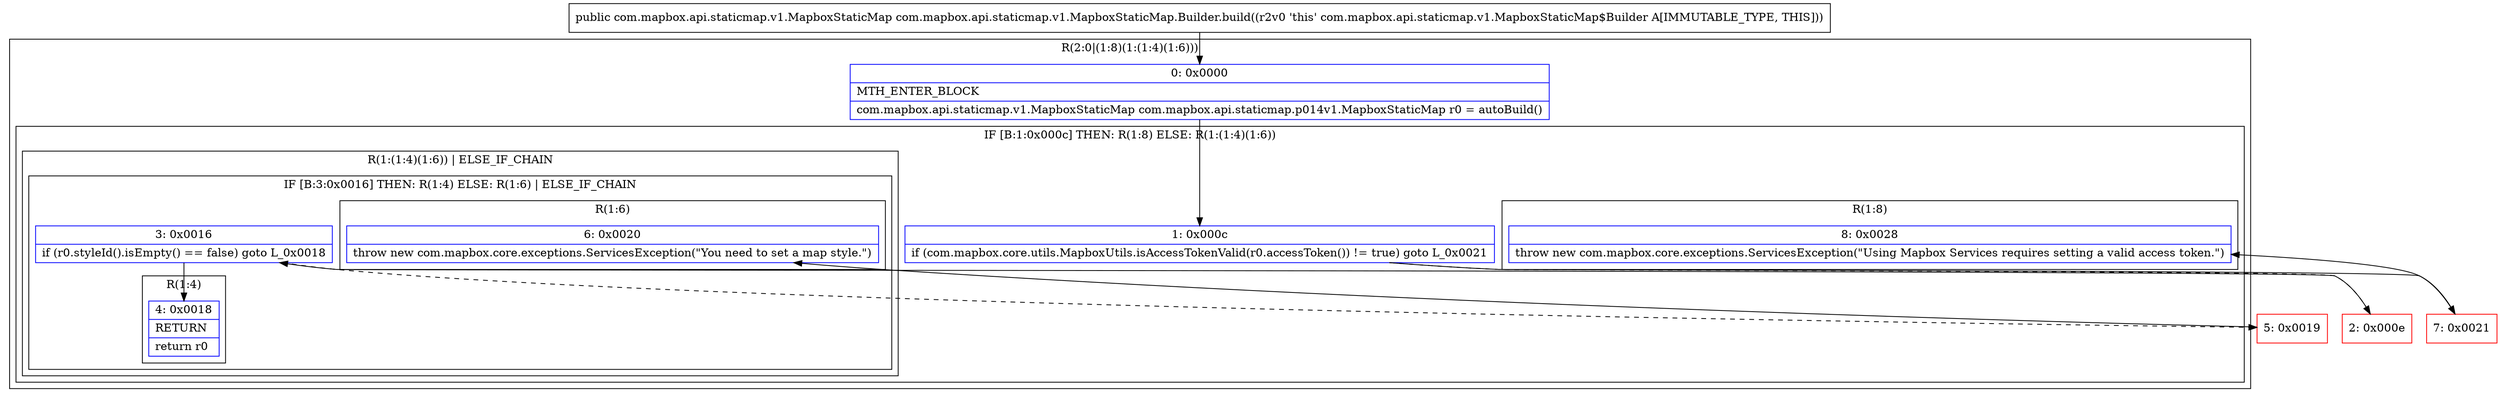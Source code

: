 digraph "CFG forcom.mapbox.api.staticmap.v1.MapboxStaticMap.Builder.build()Lcom\/mapbox\/api\/staticmap\/v1\/MapboxStaticMap;" {
subgraph cluster_Region_790623464 {
label = "R(2:0|(1:8)(1:(1:4)(1:6)))";
node [shape=record,color=blue];
Node_0 [shape=record,label="{0\:\ 0x0000|MTH_ENTER_BLOCK\l|com.mapbox.api.staticmap.v1.MapboxStaticMap com.mapbox.api.staticmap.p014v1.MapboxStaticMap r0 = autoBuild()\l}"];
subgraph cluster_IfRegion_1495120055 {
label = "IF [B:1:0x000c] THEN: R(1:8) ELSE: R(1:(1:4)(1:6))";
node [shape=record,color=blue];
Node_1 [shape=record,label="{1\:\ 0x000c|if (com.mapbox.core.utils.MapboxUtils.isAccessTokenValid(r0.accessToken()) != true) goto L_0x0021\l}"];
subgraph cluster_Region_1856243931 {
label = "R(1:8)";
node [shape=record,color=blue];
Node_8 [shape=record,label="{8\:\ 0x0028|throw new com.mapbox.core.exceptions.ServicesException(\"Using Mapbox Services requires setting a valid access token.\")\l}"];
}
subgraph cluster_Region_49578593 {
label = "R(1:(1:4)(1:6)) | ELSE_IF_CHAIN\l";
node [shape=record,color=blue];
subgraph cluster_IfRegion_949087455 {
label = "IF [B:3:0x0016] THEN: R(1:4) ELSE: R(1:6) | ELSE_IF_CHAIN\l";
node [shape=record,color=blue];
Node_3 [shape=record,label="{3\:\ 0x0016|if (r0.styleId().isEmpty() == false) goto L_0x0018\l}"];
subgraph cluster_Region_283361832 {
label = "R(1:4)";
node [shape=record,color=blue];
Node_4 [shape=record,label="{4\:\ 0x0018|RETURN\l|return r0\l}"];
}
subgraph cluster_Region_468956858 {
label = "R(1:6)";
node [shape=record,color=blue];
Node_6 [shape=record,label="{6\:\ 0x0020|throw new com.mapbox.core.exceptions.ServicesException(\"You need to set a map style.\")\l}"];
}
}
}
}
}
Node_2 [shape=record,color=red,label="{2\:\ 0x000e}"];
Node_5 [shape=record,color=red,label="{5\:\ 0x0019}"];
Node_7 [shape=record,color=red,label="{7\:\ 0x0021}"];
MethodNode[shape=record,label="{public com.mapbox.api.staticmap.v1.MapboxStaticMap com.mapbox.api.staticmap.v1.MapboxStaticMap.Builder.build((r2v0 'this' com.mapbox.api.staticmap.v1.MapboxStaticMap$Builder A[IMMUTABLE_TYPE, THIS])) }"];
MethodNode -> Node_0;
Node_0 -> Node_1;
Node_1 -> Node_2[style=dashed];
Node_1 -> Node_7;
Node_3 -> Node_4;
Node_3 -> Node_5[style=dashed];
Node_2 -> Node_3;
Node_5 -> Node_6;
Node_7 -> Node_8;
}

